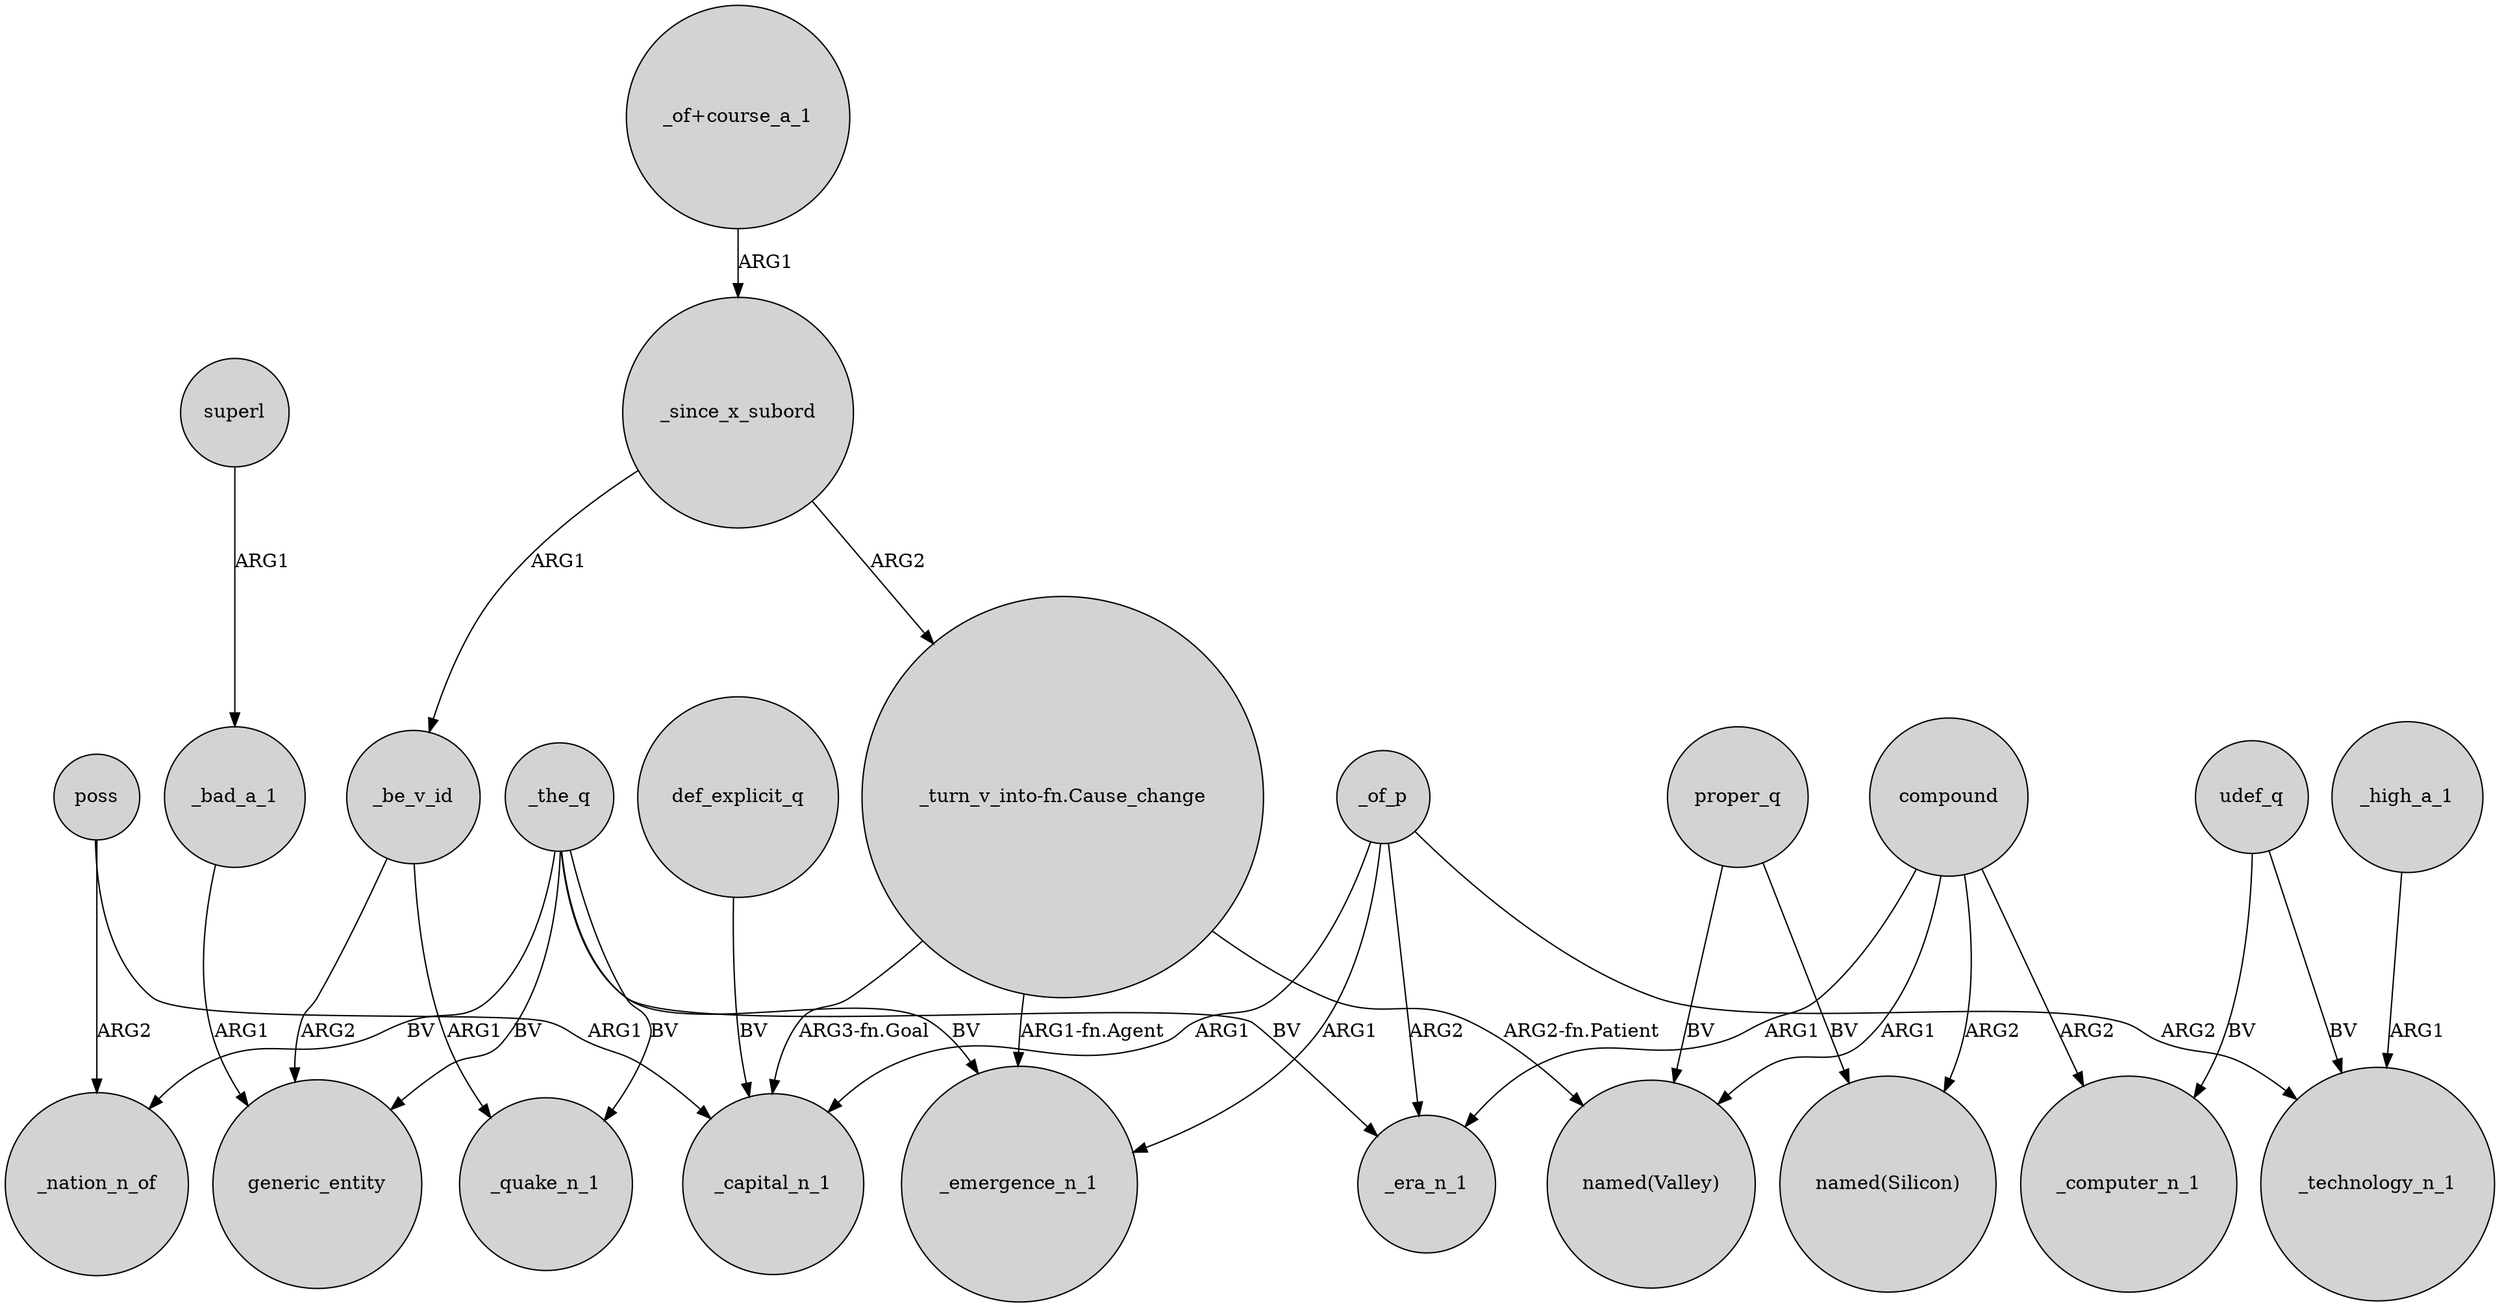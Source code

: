 digraph {
	node [shape=circle style=filled]
	def_explicit_q -> _capital_n_1 [label=BV]
	_the_q -> generic_entity [label=BV]
	_bad_a_1 -> generic_entity [label=ARG1]
	_of_p -> _emergence_n_1 [label=ARG1]
	compound -> _era_n_1 [label=ARG1]
	"_of+course_a_1" -> _since_x_subord [label=ARG1]
	_the_q -> _quake_n_1 [label=BV]
	"_turn_v_into-fn.Cause_change" -> _capital_n_1 [label="ARG3-fn.Goal"]
	_of_p -> _technology_n_1 [label=ARG2]
	"_turn_v_into-fn.Cause_change" -> "named(Valley)" [label="ARG2-fn.Patient"]
	udef_q -> _computer_n_1 [label=BV]
	superl -> _bad_a_1 [label=ARG1]
	_be_v_id -> generic_entity [label=ARG2]
	compound -> _computer_n_1 [label=ARG2]
	_the_q -> _emergence_n_1 [label=BV]
	proper_q -> "named(Valley)" [label=BV]
	_high_a_1 -> _technology_n_1 [label=ARG1]
	compound -> "named(Silicon)" [label=ARG2]
	_the_q -> _nation_n_of [label=BV]
	_of_p -> _era_n_1 [label=ARG2]
	compound -> "named(Valley)" [label=ARG1]
	_the_q -> _era_n_1 [label=BV]
	poss -> _nation_n_of [label=ARG2]
	_of_p -> _capital_n_1 [label=ARG1]
	udef_q -> _technology_n_1 [label=BV]
	proper_q -> "named(Silicon)" [label=BV]
	_be_v_id -> _quake_n_1 [label=ARG1]
	poss -> _capital_n_1 [label=ARG1]
	"_turn_v_into-fn.Cause_change" -> _emergence_n_1 [label="ARG1-fn.Agent"]
	_since_x_subord -> _be_v_id [label=ARG1]
	_since_x_subord -> "_turn_v_into-fn.Cause_change" [label=ARG2]
}
